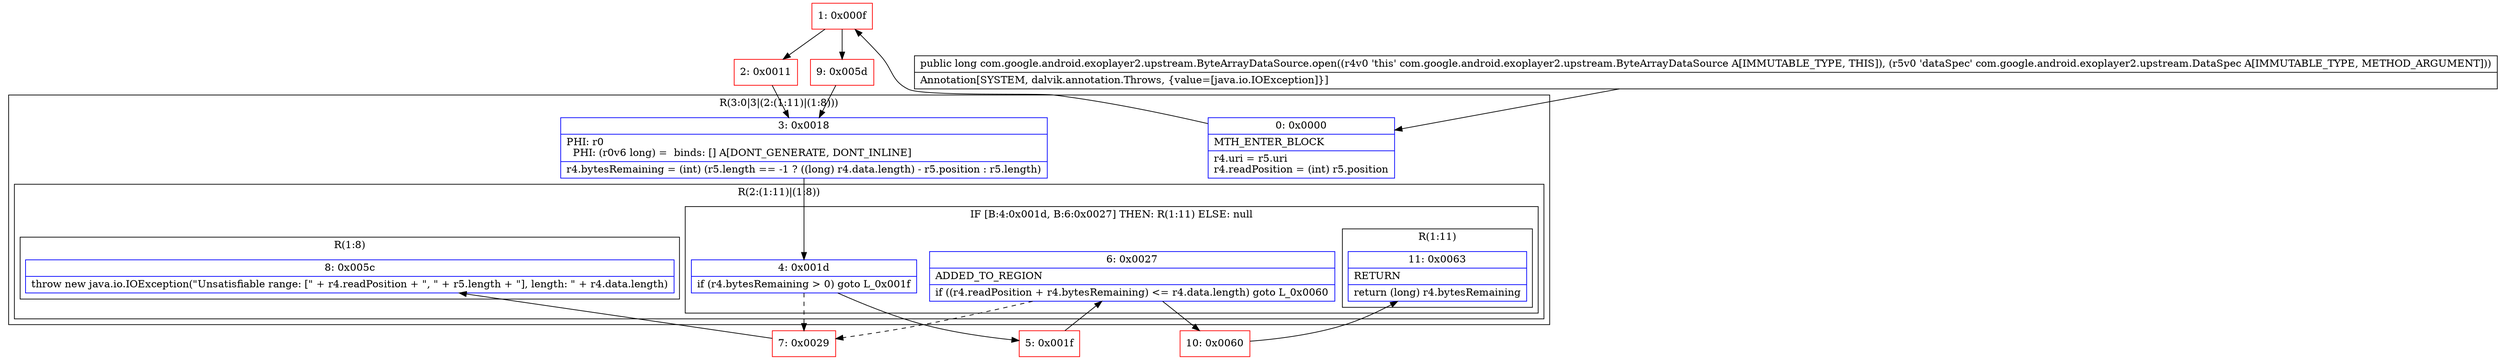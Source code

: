 digraph "CFG forcom.google.android.exoplayer2.upstream.ByteArrayDataSource.open(Lcom\/google\/android\/exoplayer2\/upstream\/DataSpec;)J" {
subgraph cluster_Region_959748397 {
label = "R(3:0|3|(2:(1:11)|(1:8)))";
node [shape=record,color=blue];
Node_0 [shape=record,label="{0\:\ 0x0000|MTH_ENTER_BLOCK\l|r4.uri = r5.uri\lr4.readPosition = (int) r5.position\l}"];
Node_3 [shape=record,label="{3\:\ 0x0018|PHI: r0 \l  PHI: (r0v6 long) =  binds: [] A[DONT_GENERATE, DONT_INLINE]\l|r4.bytesRemaining = (int) (r5.length == \-1 ? ((long) r4.data.length) \- r5.position : r5.length)\l}"];
subgraph cluster_Region_1552443731 {
label = "R(2:(1:11)|(1:8))";
node [shape=record,color=blue];
subgraph cluster_IfRegion_889648977 {
label = "IF [B:4:0x001d, B:6:0x0027] THEN: R(1:11) ELSE: null";
node [shape=record,color=blue];
Node_4 [shape=record,label="{4\:\ 0x001d|if (r4.bytesRemaining \> 0) goto L_0x001f\l}"];
Node_6 [shape=record,label="{6\:\ 0x0027|ADDED_TO_REGION\l|if ((r4.readPosition + r4.bytesRemaining) \<= r4.data.length) goto L_0x0060\l}"];
subgraph cluster_Region_1777915570 {
label = "R(1:11)";
node [shape=record,color=blue];
Node_11 [shape=record,label="{11\:\ 0x0063|RETURN\l|return (long) r4.bytesRemaining\l}"];
}
}
subgraph cluster_Region_1947785041 {
label = "R(1:8)";
node [shape=record,color=blue];
Node_8 [shape=record,label="{8\:\ 0x005c|throw new java.io.IOException(\"Unsatisfiable range: [\" + r4.readPosition + \", \" + r5.length + \"], length: \" + r4.data.length)\l}"];
}
}
}
Node_1 [shape=record,color=red,label="{1\:\ 0x000f}"];
Node_2 [shape=record,color=red,label="{2\:\ 0x0011}"];
Node_5 [shape=record,color=red,label="{5\:\ 0x001f}"];
Node_7 [shape=record,color=red,label="{7\:\ 0x0029}"];
Node_9 [shape=record,color=red,label="{9\:\ 0x005d}"];
Node_10 [shape=record,color=red,label="{10\:\ 0x0060}"];
MethodNode[shape=record,label="{public long com.google.android.exoplayer2.upstream.ByteArrayDataSource.open((r4v0 'this' com.google.android.exoplayer2.upstream.ByteArrayDataSource A[IMMUTABLE_TYPE, THIS]), (r5v0 'dataSpec' com.google.android.exoplayer2.upstream.DataSpec A[IMMUTABLE_TYPE, METHOD_ARGUMENT]))  | Annotation[SYSTEM, dalvik.annotation.Throws, \{value=[java.io.IOException]\}]\l}"];
MethodNode -> Node_0;
Node_0 -> Node_1;
Node_3 -> Node_4;
Node_4 -> Node_5;
Node_4 -> Node_7[style=dashed];
Node_6 -> Node_7[style=dashed];
Node_6 -> Node_10;
Node_1 -> Node_2;
Node_1 -> Node_9;
Node_2 -> Node_3;
Node_5 -> Node_6;
Node_7 -> Node_8;
Node_9 -> Node_3;
Node_10 -> Node_11;
}

